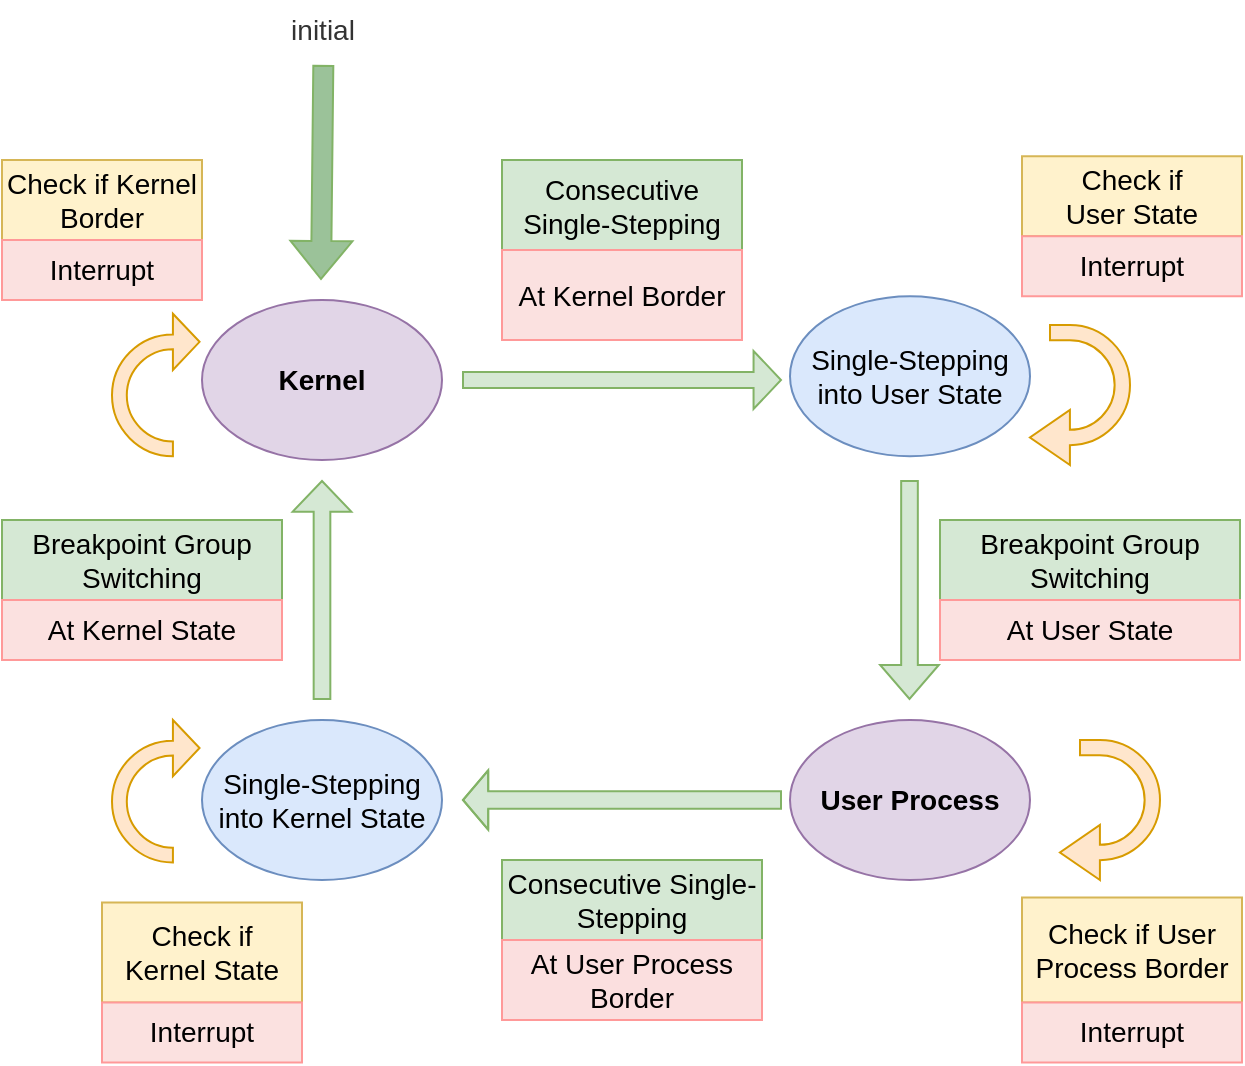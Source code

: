 <mxfile version="26.0.4">
  <diagram name="第 1 页" id="fhstzKK8-E9QKqBoT_mH">
    <mxGraphModel dx="904" dy="674" grid="0" gridSize="10" guides="1" tooltips="1" connect="1" arrows="1" fold="1" page="0" pageScale="1" pageWidth="827" pageHeight="1169" math="0" shadow="0">
      <root>
        <mxCell id="0" />
        <mxCell id="1" parent="0" />
        <mxCell id="IydgL9ZS-PDwWwdMRRfb-1" value="Kernel" style="ellipse;whiteSpace=wrap;html=1;fillColor=#e1d5e7;strokeColor=#9673a6;fontSize=14;fontStyle=1" parent="1" vertex="1">
          <mxGeometry x="120" y="160" width="120" height="80" as="geometry" />
        </mxCell>
        <mxCell id="IydgL9ZS-PDwWwdMRRfb-2" value="Single-Stepping into Kernel State" style="ellipse;whiteSpace=wrap;html=1;fillColor=#dae8fc;strokeColor=#6c8ebf;fontSize=14;fontStyle=0" parent="1" vertex="1">
          <mxGeometry x="120" y="370" width="120" height="80" as="geometry" />
        </mxCell>
        <mxCell id="IydgL9ZS-PDwWwdMRRfb-3" value="User Process" style="ellipse;whiteSpace=wrap;html=1;fillColor=#e1d5e7;strokeColor=#9673a6;fontSize=14;fontStyle=1" parent="1" vertex="1">
          <mxGeometry x="414" y="370" width="120" height="80" as="geometry" />
        </mxCell>
        <mxCell id="IydgL9ZS-PDwWwdMRRfb-4" value="Single-Stepping into User State" style="ellipse;whiteSpace=wrap;html=1;fillColor=#dae8fc;strokeColor=#6c8ebf;fontSize=14;fontStyle=0;verticalAlign=middle;" parent="1" vertex="1">
          <mxGeometry x="414" y="158.13" width="120" height="80" as="geometry" />
        </mxCell>
        <mxCell id="IydgL9ZS-PDwWwdMRRfb-5" value="" style="shape=flexArrow;endArrow=classic;html=1;rounded=0;fillColor=#d5e8d4;strokeColor=#82b366;fontSize=14;width=8;endSize=4.24;" parent="1" edge="1">
          <mxGeometry width="50" height="50" relative="1" as="geometry">
            <mxPoint x="250" y="200" as="sourcePoint" />
            <mxPoint x="410" y="200" as="targetPoint" />
          </mxGeometry>
        </mxCell>
        <mxCell id="IydgL9ZS-PDwWwdMRRfb-6" value="" style="shape=flexArrow;endArrow=classic;html=1;rounded=0;fillColor=#d5e8d4;strokeColor=#82b366;fontSize=14;width=8.667;endSize=3.867;" parent="1" edge="1">
          <mxGeometry width="50" height="50" relative="1" as="geometry">
            <mxPoint x="410" y="410" as="sourcePoint" />
            <mxPoint x="250" y="410" as="targetPoint" />
            <Array as="points">
              <mxPoint x="310" y="410" />
            </Array>
          </mxGeometry>
        </mxCell>
        <mxCell id="IydgL9ZS-PDwWwdMRRfb-7" value="" style="shape=flexArrow;endArrow=classic;html=1;rounded=0;fillColor=#d5e8d4;strokeColor=#82b366;fontSize=14;width=8.333;endSize=5.333;" parent="1" edge="1">
          <mxGeometry width="50" height="50" relative="1" as="geometry">
            <mxPoint x="473.75" y="250" as="sourcePoint" />
            <mxPoint x="473.75" y="360" as="targetPoint" />
          </mxGeometry>
        </mxCell>
        <mxCell id="IydgL9ZS-PDwWwdMRRfb-8" value="" style="shape=flexArrow;endArrow=classic;html=1;rounded=0;fillColor=#d5e8d4;strokeColor=#82b366;fontSize=14;width=8.333;endSize=4.775;" parent="1" edge="1">
          <mxGeometry width="50" height="50" relative="1" as="geometry">
            <mxPoint x="180" y="360" as="sourcePoint" />
            <mxPoint x="180" y="250" as="targetPoint" />
          </mxGeometry>
        </mxCell>
        <mxCell id="IydgL9ZS-PDwWwdMRRfb-9" value="" style="shape=flexArrow;endArrow=classic;html=1;rounded=0;fillColor=light-dark(#9bc299, #1f2f1e);strokeColor=#82b366;fontSize=14;exitX=0.511;exitY=1.081;exitDx=0;exitDy=0;exitPerimeter=0;" parent="1" source="IydgL9ZS-PDwWwdMRRfb-10" edge="1">
          <mxGeometry width="50" height="50" relative="1" as="geometry">
            <mxPoint x="180" y="80" as="sourcePoint" />
            <mxPoint x="179.5" y="150" as="targetPoint" />
          </mxGeometry>
        </mxCell>
        <mxCell id="IydgL9ZS-PDwWwdMRRfb-10" value="initial" style="text;html=1;align=center;verticalAlign=middle;resizable=0;points=[];autosize=1;strokeColor=none;fillColor=none;fillStyle=auto;fontColor=#333333;fontSize=14;" parent="1" vertex="1">
          <mxGeometry x="150" y="10" width="60" height="30" as="geometry" />
        </mxCell>
        <mxCell id="IydgL9ZS-PDwWwdMRRfb-15" value="Check if Kernel Border" style="whiteSpace=wrap;html=1;fillColor=#fff2cc;strokeColor=#d6b656;fontSize=14;" parent="1" vertex="1">
          <mxGeometry x="20" y="90" width="100" height="40" as="geometry" />
        </mxCell>
        <mxCell id="IydgL9ZS-PDwWwdMRRfb-16" value="Interrupt" style="whiteSpace=wrap;html=1;fillColor=light-dark(#fbe1e0, #512d2b);strokeColor=#FF9999;fontSize=14;" parent="1" vertex="1">
          <mxGeometry x="20" y="130" width="100" height="30" as="geometry" />
        </mxCell>
        <mxCell id="IydgL9ZS-PDwWwdMRRfb-17" value="Check if&lt;br&gt;User State" style="whiteSpace=wrap;html=1;fillColor=#fff2cc;strokeColor=#d6b656;fontSize=14;" parent="1" vertex="1">
          <mxGeometry x="530" y="88.13" width="110" height="40" as="geometry" />
        </mxCell>
        <mxCell id="IydgL9ZS-PDwWwdMRRfb-18" value="Interrupt" style="whiteSpace=wrap;html=1;strokeColor=light-dark(#ff9999, #572b2b);fillColor=light-dark(#fbe1e0, #ededed);fontSize=14;" parent="1" vertex="1">
          <mxGeometry x="530" y="128.13" width="110" height="30" as="geometry" />
        </mxCell>
        <mxCell id="IydgL9ZS-PDwWwdMRRfb-23" value="&lt;font&gt;Check if User Process Border&lt;/font&gt;" style="whiteSpace=wrap;html=1;fillColor=#fff2cc;strokeColor=#d6b656;fontSize=14;" parent="1" vertex="1">
          <mxGeometry x="530" y="458.75" width="110" height="52.5" as="geometry" />
        </mxCell>
        <mxCell id="IydgL9ZS-PDwWwdMRRfb-24" value="Interrupt" style="whiteSpace=wrap;html=1;fillColor=light-dark(#fbe1e0, #ededed);strokeColor=light-dark(#ff9999, #572b2b);fontSize=14;" parent="1" vertex="1">
          <mxGeometry x="530" y="511.25" width="110" height="30" as="geometry" />
        </mxCell>
        <mxCell id="IydgL9ZS-PDwWwdMRRfb-25" value="Check if&lt;br&gt;Kernel State" style="whiteSpace=wrap;html=1;fillColor=#fff2cc;strokeColor=#d6b656;fontSize=14;" parent="1" vertex="1">
          <mxGeometry x="70" y="461.25" width="100" height="50" as="geometry" />
        </mxCell>
        <mxCell id="IydgL9ZS-PDwWwdMRRfb-26" value="Interrupt" style="whiteSpace=wrap;html=1;fillColor=light-dark(#fbe1e0, #ededed);strokeColor=light-dark(#ff9999, #572b2b);fontSize=14;" parent="1" vertex="1">
          <mxGeometry x="70" y="511.25" width="100" height="30" as="geometry" />
        </mxCell>
        <mxCell id="IydgL9ZS-PDwWwdMRRfb-27" value="&lt;font&gt;Consecutive Single-Stepping&lt;/font&gt;" style="whiteSpace=wrap;html=1;fillColor=#d5e8d4;strokeColor=#82b366;fontSize=14;" parent="1" vertex="1">
          <mxGeometry x="270" y="90" width="120" height="45" as="geometry" />
        </mxCell>
        <mxCell id="IydgL9ZS-PDwWwdMRRfb-28" value="At Kernel Border" style="whiteSpace=wrap;html=1;fillColor=light-dark(#fbe1e0, #512d2b);strokeColor=light-dark(#ff9999, #572b2b);fontSize=14;" parent="1" vertex="1">
          <mxGeometry x="270" y="135" width="120" height="45" as="geometry" />
        </mxCell>
        <mxCell id="IydgL9ZS-PDwWwdMRRfb-29" value="&lt;font&gt;Consecutive Single-Stepping&lt;/font&gt;" style="whiteSpace=wrap;html=1;fillColor=#d5e8d4;strokeColor=#82b366;fontSize=14;" parent="1" vertex="1">
          <mxGeometry x="270" y="440" width="130" height="40" as="geometry" />
        </mxCell>
        <mxCell id="IydgL9ZS-PDwWwdMRRfb-30" value="&lt;font&gt;At User Process Border&lt;/font&gt;" style="whiteSpace=wrap;html=1;fillColor=light-dark(#fbdfdf, #ededed);strokeColor=light-dark(#ff9999, #572b2b);fontSize=14;" parent="1" vertex="1">
          <mxGeometry x="270" y="480" width="130" height="40" as="geometry" />
        </mxCell>
        <mxCell id="IydgL9ZS-PDwWwdMRRfb-32" value="&lt;font&gt;Breakpoint Group Switching&lt;/font&gt;" style="whiteSpace=wrap;html=1;fillColor=#d5e8d4;strokeColor=#82b366;fontSize=14;" parent="1" vertex="1">
          <mxGeometry x="20" y="270" width="140" height="40" as="geometry" />
        </mxCell>
        <mxCell id="IydgL9ZS-PDwWwdMRRfb-33" value="At Kernel State" style="whiteSpace=wrap;html=1;fillColor=light-dark(#fbe1e0, #ededed);strokeColor=light-dark(#ff9999, #572b2b);fontSize=14;" parent="1" vertex="1">
          <mxGeometry x="20" y="310" width="140" height="30" as="geometry" />
        </mxCell>
        <mxCell id="IydgL9ZS-PDwWwdMRRfb-34" value="&lt;font&gt;Breakpoint Group Switching&lt;/font&gt;" style="whiteSpace=wrap;html=1;fillColor=#d5e8d4;strokeColor=#82b366;fontSize=14;" parent="1" vertex="1">
          <mxGeometry x="489" y="270" width="150" height="40" as="geometry" />
        </mxCell>
        <mxCell id="IydgL9ZS-PDwWwdMRRfb-35" value="At User State" style="whiteSpace=wrap;html=1;fillColor=light-dark(#fbe1e0, #ededed);strokeColor=light-dark(#ff9999, #572b2b);fontSize=14;" parent="1" vertex="1">
          <mxGeometry x="489" y="310" width="150" height="30" as="geometry" />
        </mxCell>
        <mxCell id="ELokuc6IPtV3_dqG3IWx-5" value="" style="html=1;shadow=0;dashed=0;align=center;verticalAlign=middle;shape=mxgraph.arrows2.uTurnArrow;dy=3.84;arrowHead=27.51;dx2=19.98;rotation=-180;fillColor=#ffe6cc;strokeColor=#d79b00;fontSize=14;" parent="1" vertex="1">
          <mxGeometry x="544" y="172.5" width="40" height="70" as="geometry" />
        </mxCell>
        <mxCell id="ELokuc6IPtV3_dqG3IWx-12" value="" style="html=1;shadow=0;dashed=0;align=center;verticalAlign=middle;shape=mxgraph.arrows2.uTurnArrow;dy=3.7;arrowHead=28.06;dx2=13.32;rotation=0;fillColor=#ffe6cc;strokeColor=#d79b00;fontSize=14;" parent="1" vertex="1">
          <mxGeometry x="75" y="166.88" width="30" height="71.25" as="geometry" />
        </mxCell>
        <mxCell id="HOVzQYM6vkepmFy-ajo5-10" value="" style="html=1;shadow=0;dashed=0;align=center;verticalAlign=middle;shape=mxgraph.arrows2.uTurnArrow;dy=3.7;arrowHead=28.06;dx2=13.32;rotation=0;fillColor=#ffe6cc;strokeColor=#d79b00;fontSize=14;" parent="1" vertex="1">
          <mxGeometry x="75" y="370" width="30" height="71.25" as="geometry" />
        </mxCell>
        <mxCell id="HOVzQYM6vkepmFy-ajo5-11" value="" style="html=1;shadow=0;dashed=0;align=center;verticalAlign=middle;shape=mxgraph.arrows2.uTurnArrow;dy=3.84;arrowHead=27.51;dx2=19.98;rotation=-180;fillColor=#ffe6cc;strokeColor=#d79b00;fontSize=14;" parent="1" vertex="1">
          <mxGeometry x="559" y="380" width="40" height="70" as="geometry" />
        </mxCell>
      </root>
    </mxGraphModel>
  </diagram>
</mxfile>
